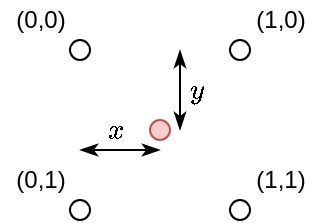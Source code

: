 <mxfile version="14.6.13" type="device"><diagram id="YqAATPrxFWJJAl_Fv5G6" name="Página-1"><mxGraphModel dx="262" dy="178" grid="1" gridSize="5" guides="1" tooltips="1" connect="1" arrows="1" fold="1" page="1" pageScale="1" pageWidth="1654" pageHeight="1169" math="1" shadow="0"><root><mxCell id="0"/><mxCell id="1" parent="0"/><mxCell id="G7INmg5JGAC-Zz-XhwKA-1" value="" style="ellipse;whiteSpace=wrap;html=1;aspect=fixed;" vertex="1" parent="1"><mxGeometry x="195" y="155" width="10" height="10" as="geometry"/></mxCell><mxCell id="G7INmg5JGAC-Zz-XhwKA-4" value="" style="ellipse;whiteSpace=wrap;html=1;aspect=fixed;" vertex="1" parent="1"><mxGeometry x="195" y="235" width="10" height="10" as="geometry"/></mxCell><mxCell id="G7INmg5JGAC-Zz-XhwKA-5" value="" style="ellipse;whiteSpace=wrap;html=1;aspect=fixed;" vertex="1" parent="1"><mxGeometry x="275" y="235" width="10" height="10" as="geometry"/></mxCell><mxCell id="G7INmg5JGAC-Zz-XhwKA-6" value="" style="ellipse;whiteSpace=wrap;html=1;aspect=fixed;" vertex="1" parent="1"><mxGeometry x="275" y="155" width="10" height="10" as="geometry"/></mxCell><mxCell id="G7INmg5JGAC-Zz-XhwKA-7" value="(0,0)" style="text;html=1;align=center;verticalAlign=middle;resizable=0;points=[];autosize=1;strokeColor=none;" vertex="1" parent="1"><mxGeometry x="160" y="135" width="40" height="20" as="geometry"/></mxCell><mxCell id="G7INmg5JGAC-Zz-XhwKA-8" value="(1,0)" style="text;html=1;align=center;verticalAlign=middle;resizable=0;points=[];autosize=1;strokeColor=none;" vertex="1" parent="1"><mxGeometry x="280" y="135" width="40" height="20" as="geometry"/></mxCell><mxCell id="G7INmg5JGAC-Zz-XhwKA-9" value="(0,1)" style="text;html=1;align=center;verticalAlign=middle;resizable=0;points=[];autosize=1;strokeColor=none;" vertex="1" parent="1"><mxGeometry x="160" y="215" width="40" height="20" as="geometry"/></mxCell><mxCell id="G7INmg5JGAC-Zz-XhwKA-10" value="(1,1)" style="text;html=1;align=center;verticalAlign=middle;resizable=0;points=[];autosize=1;strokeColor=none;" vertex="1" parent="1"><mxGeometry x="280" y="215" width="40" height="20" as="geometry"/></mxCell><mxCell id="G7INmg5JGAC-Zz-XhwKA-13" value="" style="ellipse;whiteSpace=wrap;html=1;aspect=fixed;fillColor=#f8cecc;strokeColor=#b85450;" vertex="1" parent="1"><mxGeometry x="235" y="195" width="10" height="10" as="geometry"/></mxCell><mxCell id="G7INmg5JGAC-Zz-XhwKA-16" value="" style="endArrow=classicThin;startArrow=classicThin;html=1;startFill=1;endFill=1;" edge="1" parent="1"><mxGeometry width="50" height="50" relative="1" as="geometry"><mxPoint x="200" y="210" as="sourcePoint"/><mxPoint x="240" y="210" as="targetPoint"/></mxGeometry></mxCell><mxCell id="G7INmg5JGAC-Zz-XhwKA-18" value="" style="endArrow=classicThin;startArrow=classicThin;html=1;startFill=1;endFill=1;" edge="1" parent="1"><mxGeometry width="50" height="50" relative="1" as="geometry"><mxPoint x="250" y="200" as="sourcePoint"/><mxPoint x="250" y="160" as="targetPoint"/></mxGeometry></mxCell><mxCell id="G7INmg5JGAC-Zz-XhwKA-19" value="$$y$$" style="text;html=1;align=center;verticalAlign=middle;resizable=0;points=[];autosize=1;strokeColor=none;" vertex="1" parent="1"><mxGeometry x="235" y="170" width="45" height="20" as="geometry"/></mxCell><mxCell id="G7INmg5JGAC-Zz-XhwKA-20" value="$$x$$" style="text;html=1;align=center;verticalAlign=middle;resizable=0;points=[];autosize=1;strokeColor=none;" vertex="1" parent="1"><mxGeometry x="195" y="190" width="45" height="20" as="geometry"/></mxCell></root></mxGraphModel></diagram></mxfile>